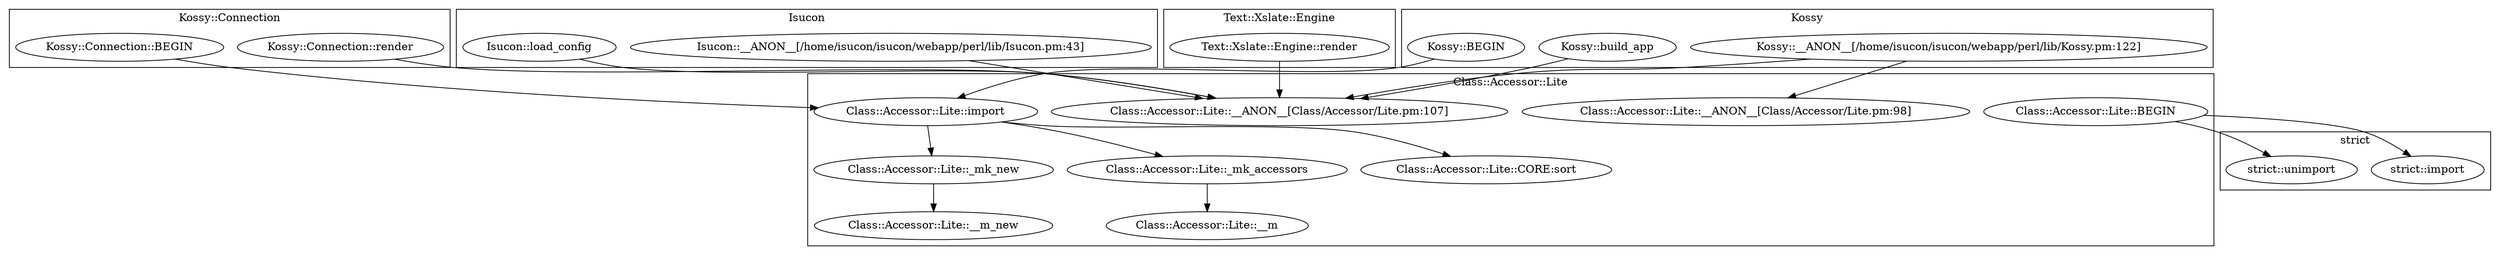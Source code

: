 digraph {
graph [overlap=false]
subgraph cluster_Kossy_Connection {
	label="Kossy::Connection";
	"Kossy::Connection::render";
	"Kossy::Connection::BEGIN";
}
subgraph cluster_Isucon {
	label="Isucon";
	"Isucon::__ANON__[/home/isucon/isucon/webapp/perl/lib/Isucon.pm:43]";
	"Isucon::load_config";
}
subgraph cluster_strict {
	label="strict";
	"strict::import";
	"strict::unimport";
}
subgraph cluster_Class_Accessor_Lite {
	label="Class::Accessor::Lite";
	"Class::Accessor::Lite::__m";
	"Class::Accessor::Lite::BEGIN";
	"Class::Accessor::Lite::CORE:sort";
	"Class::Accessor::Lite::import";
	"Class::Accessor::Lite::__ANON__[Class/Accessor/Lite.pm:107]";
	"Class::Accessor::Lite::_mk_new";
	"Class::Accessor::Lite::__m_new";
	"Class::Accessor::Lite::__ANON__[Class/Accessor/Lite.pm:98]";
	"Class::Accessor::Lite::_mk_accessors";
}
subgraph cluster_Text_Xslate_Engine {
	label="Text::Xslate::Engine";
	"Text::Xslate::Engine::render";
}
subgraph cluster_Kossy {
	label="Kossy";
	"Kossy::__ANON__[/home/isucon/isucon/webapp/perl/lib/Kossy.pm:122]";
	"Kossy::BEGIN";
	"Kossy::build_app";
}
"Kossy::Connection::BEGIN" -> "Class::Accessor::Lite::import";
"Kossy::BEGIN" -> "Class::Accessor::Lite::import";
"Kossy::Connection::render" -> "Class::Accessor::Lite::__ANON__[Class/Accessor/Lite.pm:107]";
"Isucon::__ANON__[/home/isucon/isucon/webapp/perl/lib/Isucon.pm:43]" -> "Class::Accessor::Lite::__ANON__[Class/Accessor/Lite.pm:107]";
"Kossy::__ANON__[/home/isucon/isucon/webapp/perl/lib/Kossy.pm:122]" -> "Class::Accessor::Lite::__ANON__[Class/Accessor/Lite.pm:107]";
"Text::Xslate::Engine::render" -> "Class::Accessor::Lite::__ANON__[Class/Accessor/Lite.pm:107]";
"Isucon::load_config" -> "Class::Accessor::Lite::__ANON__[Class/Accessor/Lite.pm:107]";
"Kossy::build_app" -> "Class::Accessor::Lite::__ANON__[Class/Accessor/Lite.pm:107]";
"Class::Accessor::Lite::import" -> "Class::Accessor::Lite::_mk_new";
"Class::Accessor::Lite::_mk_new" -> "Class::Accessor::Lite::__m_new";
"Class::Accessor::Lite::import" -> "Class::Accessor::Lite::_mk_accessors";
"Class::Accessor::Lite::_mk_accessors" -> "Class::Accessor::Lite::__m";
"Kossy::__ANON__[/home/isucon/isucon/webapp/perl/lib/Kossy.pm:122]" -> "Class::Accessor::Lite::__ANON__[Class/Accessor/Lite.pm:98]";
"Class::Accessor::Lite::BEGIN" -> "strict::unimport";
"Class::Accessor::Lite::import" -> "Class::Accessor::Lite::CORE:sort";
"Class::Accessor::Lite::BEGIN" -> "strict::import";
}
